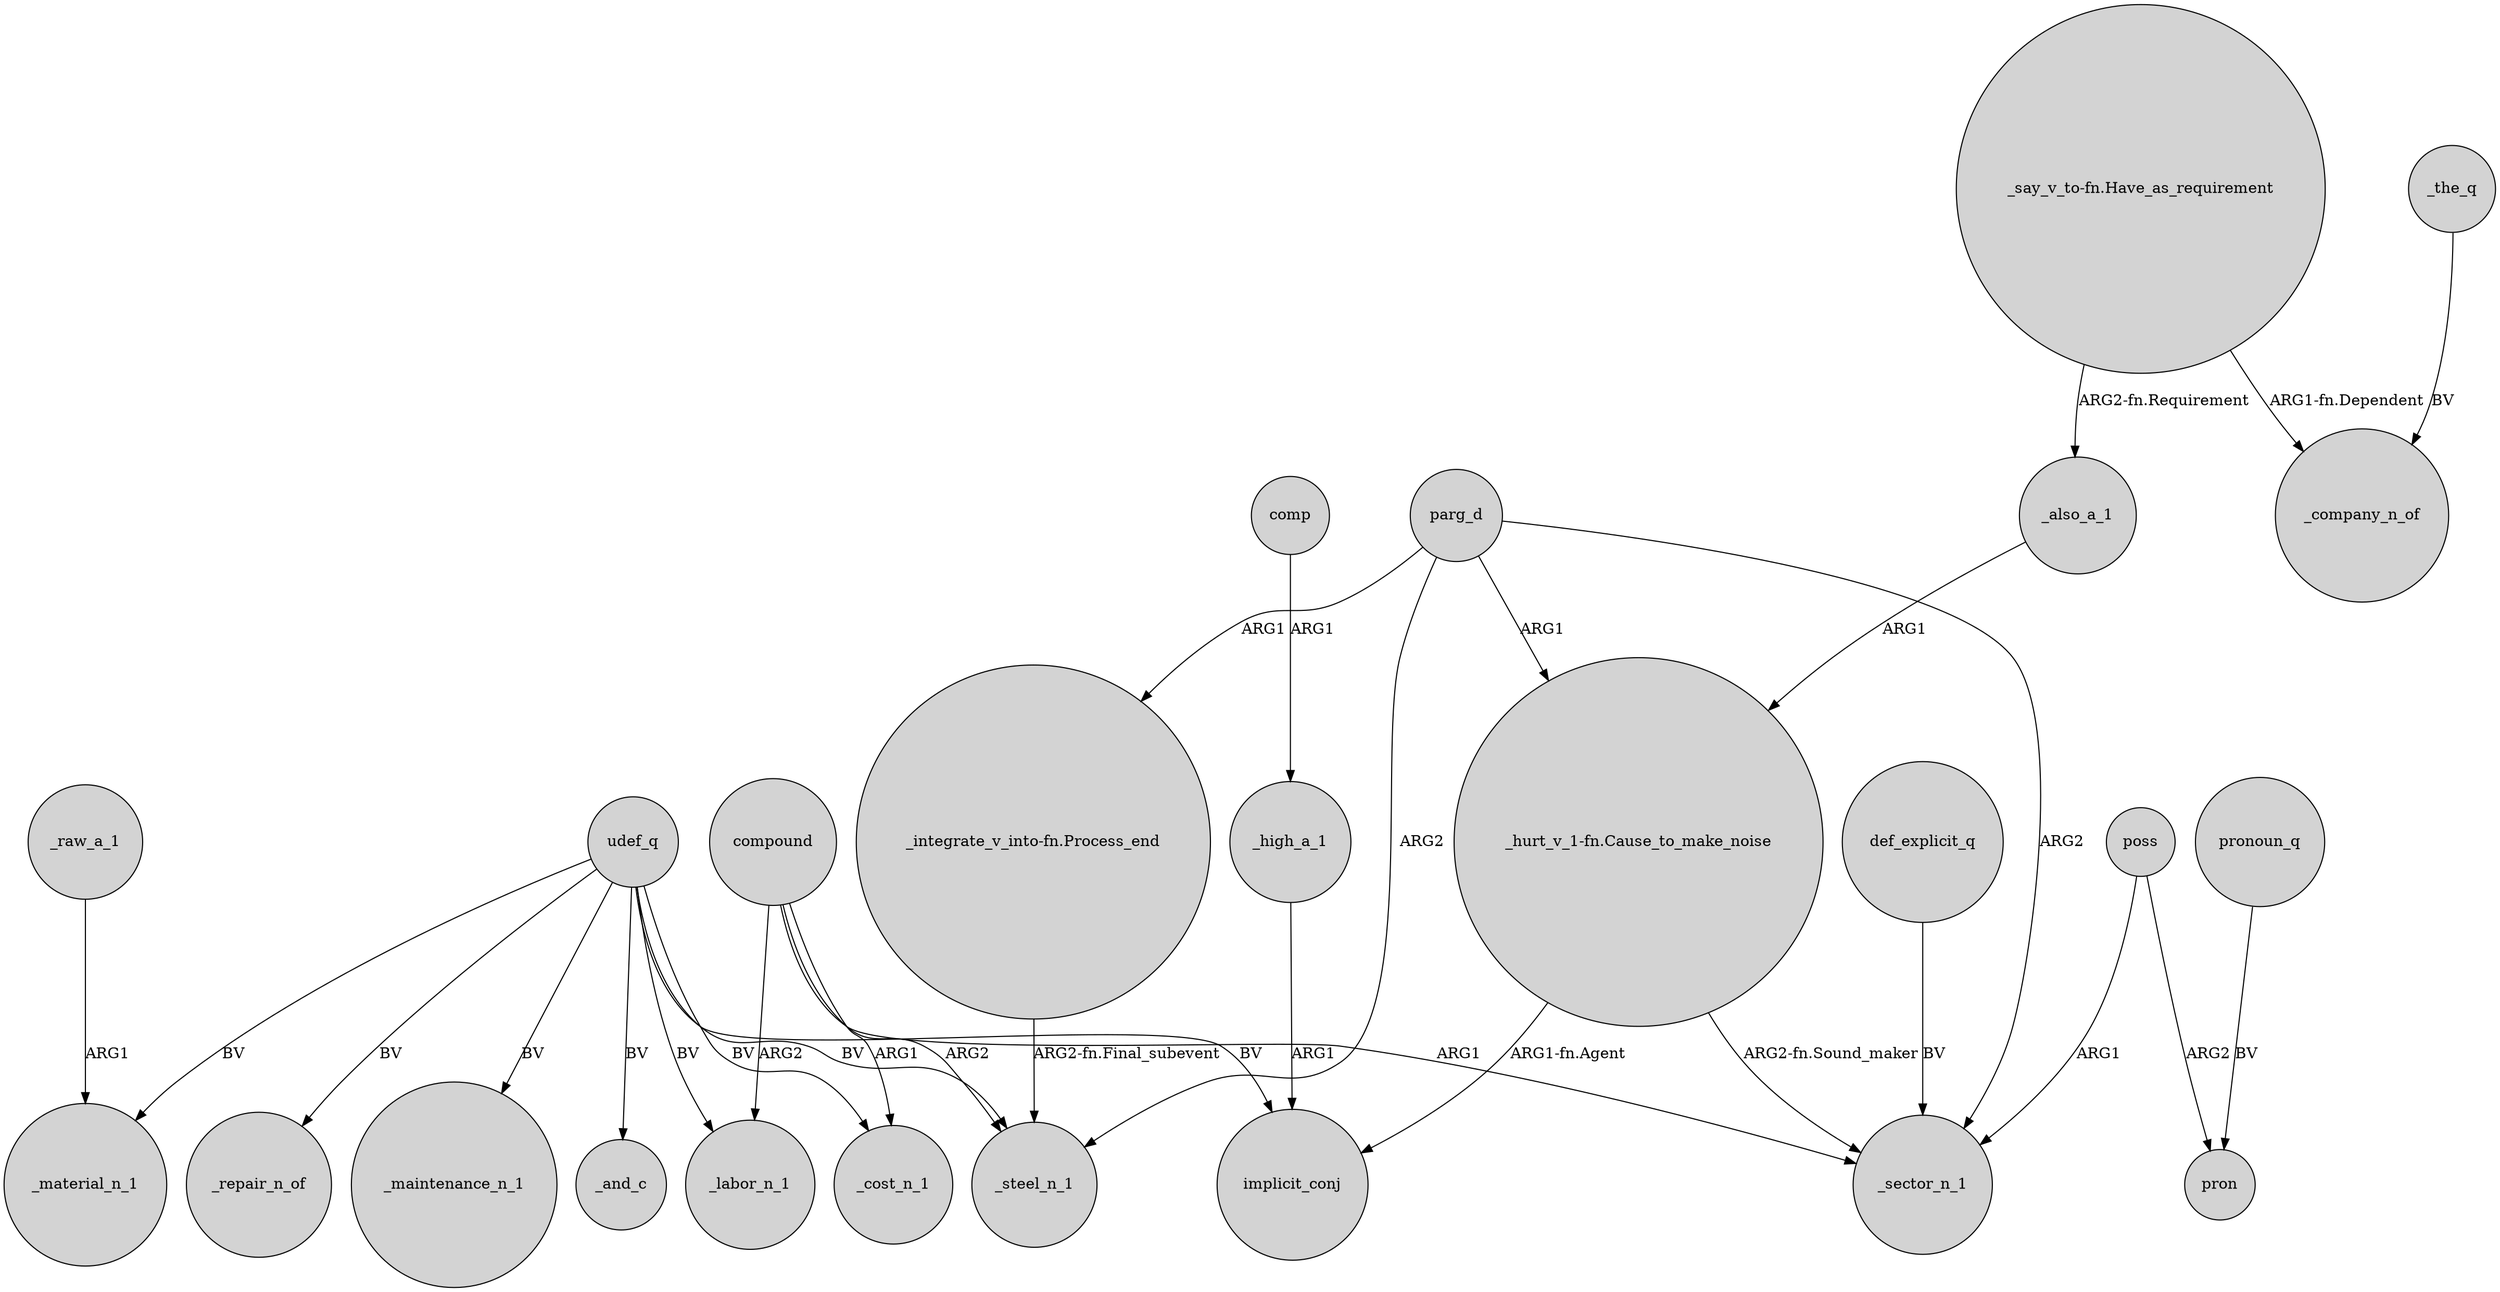 digraph {
	node [shape=circle style=filled]
	parg_d -> _steel_n_1 [label=ARG2]
	_also_a_1 -> "_hurt_v_1-fn.Cause_to_make_noise" [label=ARG1]
	parg_d -> "_integrate_v_into-fn.Process_end" [label=ARG1]
	udef_q -> _material_n_1 [label=BV]
	parg_d -> "_hurt_v_1-fn.Cause_to_make_noise" [label=ARG1]
	udef_q -> _and_c [label=BV]
	_high_a_1 -> implicit_conj [label=ARG1]
	pronoun_q -> pron [label=BV]
	udef_q -> _steel_n_1 [label=BV]
	"_say_v_to-fn.Have_as_requirement" -> _company_n_of [label="ARG1-fn.Dependent"]
	poss -> pron [label=ARG2]
	udef_q -> _repair_n_of [label=BV]
	comp -> _high_a_1 [label=ARG1]
	udef_q -> _maintenance_n_1 [label=BV]
	_raw_a_1 -> _material_n_1 [label=ARG1]
	compound -> _steel_n_1 [label=ARG2]
	compound -> _labor_n_1 [label=ARG2]
	poss -> _sector_n_1 [label=ARG1]
	def_explicit_q -> _sector_n_1 [label=BV]
	udef_q -> _labor_n_1 [label=BV]
	"_hurt_v_1-fn.Cause_to_make_noise" -> implicit_conj [label="ARG1-fn.Agent"]
	compound -> _sector_n_1 [label=ARG1]
	compound -> _cost_n_1 [label=ARG1]
	"_hurt_v_1-fn.Cause_to_make_noise" -> _sector_n_1 [label="ARG2-fn.Sound_maker"]
	"_say_v_to-fn.Have_as_requirement" -> _also_a_1 [label="ARG2-fn.Requirement"]
	"_integrate_v_into-fn.Process_end" -> _steel_n_1 [label="ARG2-fn.Final_subevent"]
	_the_q -> _company_n_of [label=BV]
	udef_q -> implicit_conj [label=BV]
	udef_q -> _cost_n_1 [label=BV]
	parg_d -> _sector_n_1 [label=ARG2]
}
